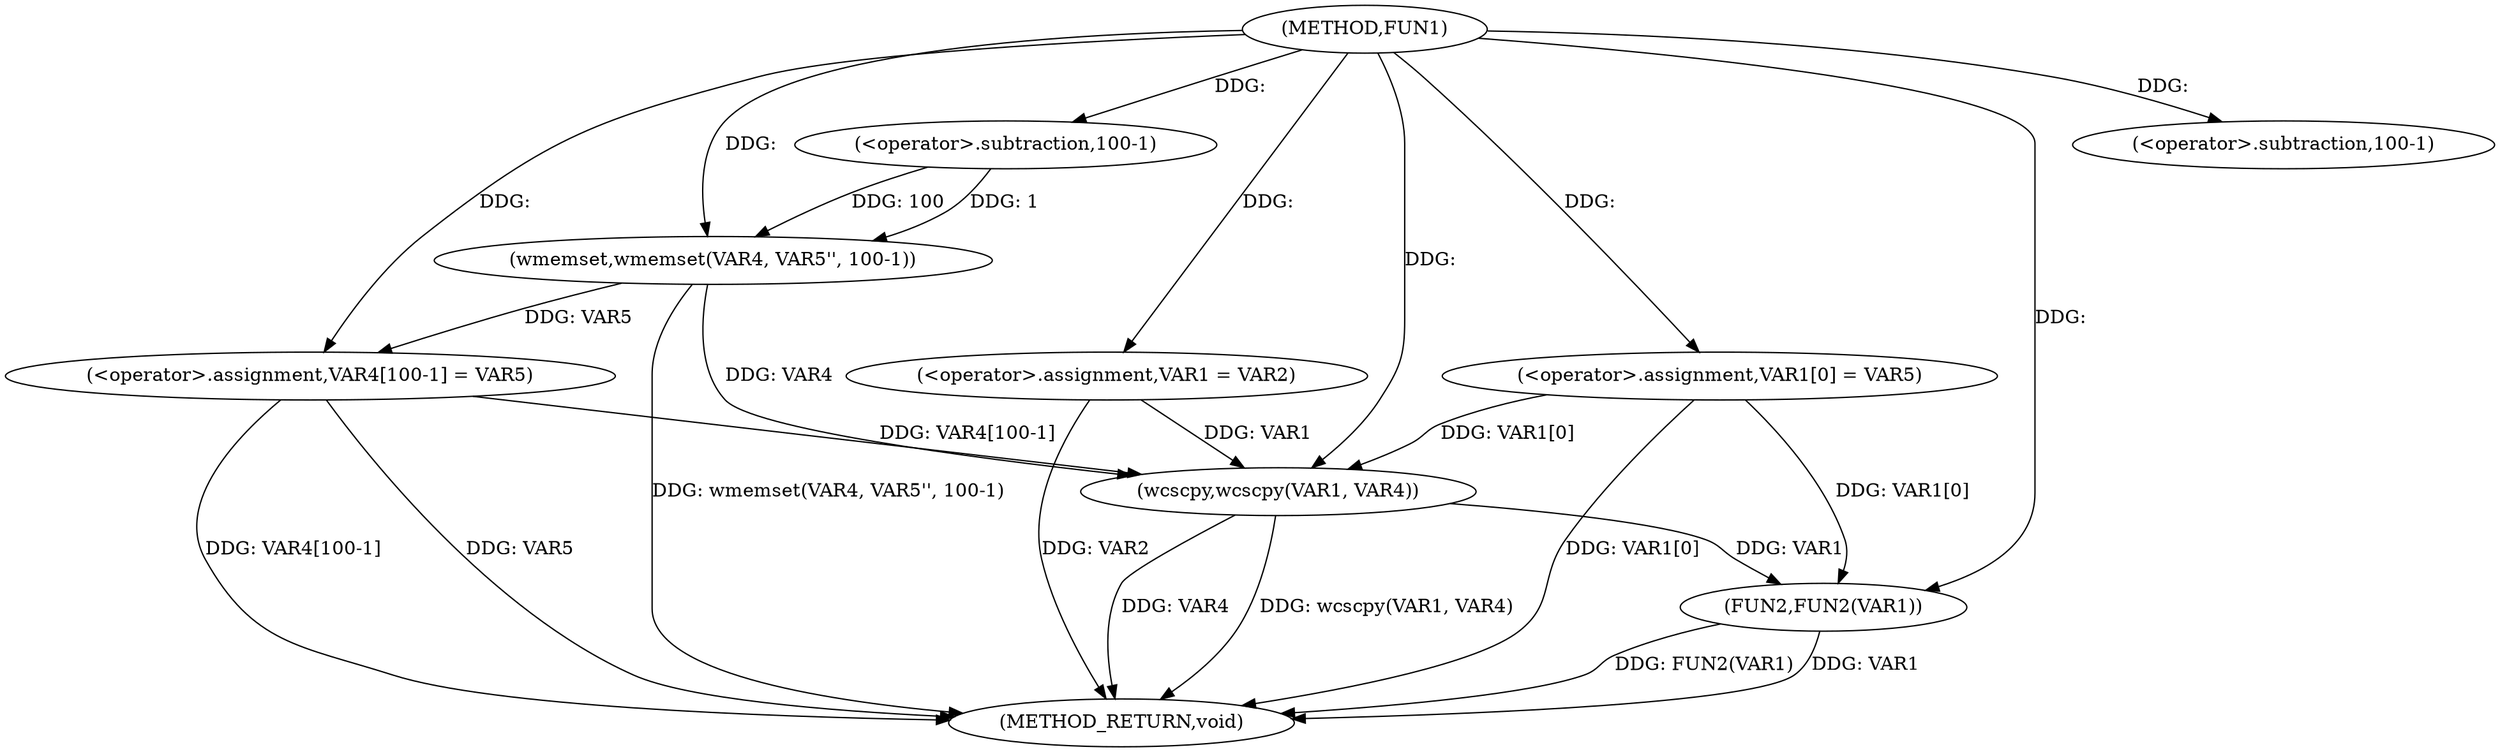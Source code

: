digraph FUN1 {  
"1000100" [label = "(METHOD,FUN1)" ]
"1000135" [label = "(METHOD_RETURN,void)" ]
"1000107" [label = "(<operator>.assignment,VAR1 = VAR2)" ]
"1000110" [label = "(<operator>.assignment,VAR1[0] = VAR5)" ]
"1000117" [label = "(wmemset,wmemset(VAR4, VAR5'', 100-1))" ]
"1000120" [label = "(<operator>.subtraction,100-1)" ]
"1000123" [label = "(<operator>.assignment,VAR4[100-1] = VAR5)" ]
"1000126" [label = "(<operator>.subtraction,100-1)" ]
"1000130" [label = "(wcscpy,wcscpy(VAR1, VAR4))" ]
"1000133" [label = "(FUN2,FUN2(VAR1))" ]
  "1000117" -> "1000135"  [ label = "DDG: wmemset(VAR4, VAR5'', 100-1)"] 
  "1000133" -> "1000135"  [ label = "DDG: FUN2(VAR1)"] 
  "1000110" -> "1000135"  [ label = "DDG: VAR1[0]"] 
  "1000107" -> "1000135"  [ label = "DDG: VAR2"] 
  "1000123" -> "1000135"  [ label = "DDG: VAR4[100-1]"] 
  "1000130" -> "1000135"  [ label = "DDG: wcscpy(VAR1, VAR4)"] 
  "1000130" -> "1000135"  [ label = "DDG: VAR4"] 
  "1000123" -> "1000135"  [ label = "DDG: VAR5"] 
  "1000133" -> "1000135"  [ label = "DDG: VAR1"] 
  "1000100" -> "1000107"  [ label = "DDG: "] 
  "1000100" -> "1000110"  [ label = "DDG: "] 
  "1000100" -> "1000117"  [ label = "DDG: "] 
  "1000120" -> "1000117"  [ label = "DDG: 100"] 
  "1000120" -> "1000117"  [ label = "DDG: 1"] 
  "1000100" -> "1000120"  [ label = "DDG: "] 
  "1000117" -> "1000123"  [ label = "DDG: VAR5"] 
  "1000100" -> "1000123"  [ label = "DDG: "] 
  "1000100" -> "1000126"  [ label = "DDG: "] 
  "1000107" -> "1000130"  [ label = "DDG: VAR1"] 
  "1000110" -> "1000130"  [ label = "DDG: VAR1[0]"] 
  "1000100" -> "1000130"  [ label = "DDG: "] 
  "1000117" -> "1000130"  [ label = "DDG: VAR4"] 
  "1000123" -> "1000130"  [ label = "DDG: VAR4[100-1]"] 
  "1000110" -> "1000133"  [ label = "DDG: VAR1[0]"] 
  "1000130" -> "1000133"  [ label = "DDG: VAR1"] 
  "1000100" -> "1000133"  [ label = "DDG: "] 
}
